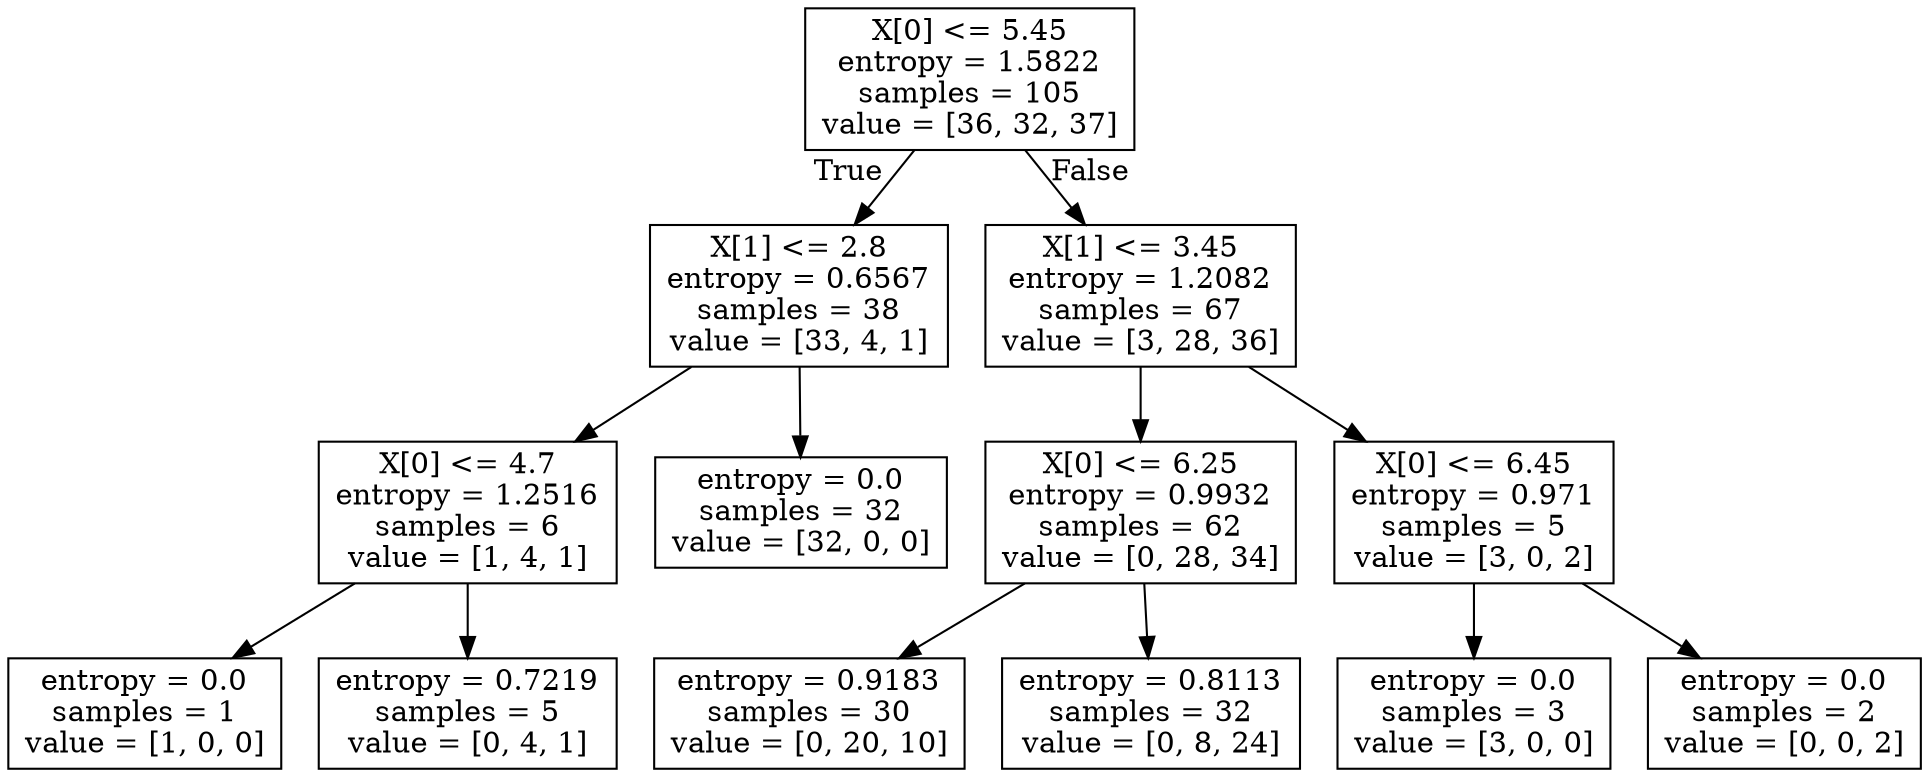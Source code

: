 digraph Tree {
node [shape=box] ;
0 [label="X[0] <= 5.45\nentropy = 1.5822\nsamples = 105\nvalue = [36, 32, 37]"] ;
1 [label="X[1] <= 2.8\nentropy = 0.6567\nsamples = 38\nvalue = [33, 4, 1]"] ;
0 -> 1 [labeldistance=2.5, labelangle=45, headlabel="True"] ;
2 [label="X[0] <= 4.7\nentropy = 1.2516\nsamples = 6\nvalue = [1, 4, 1]"] ;
1 -> 2 ;
3 [label="entropy = 0.0\nsamples = 1\nvalue = [1, 0, 0]"] ;
2 -> 3 ;
4 [label="entropy = 0.7219\nsamples = 5\nvalue = [0, 4, 1]"] ;
2 -> 4 ;
5 [label="entropy = 0.0\nsamples = 32\nvalue = [32, 0, 0]"] ;
1 -> 5 ;
6 [label="X[1] <= 3.45\nentropy = 1.2082\nsamples = 67\nvalue = [3, 28, 36]"] ;
0 -> 6 [labeldistance=2.5, labelangle=-45, headlabel="False"] ;
7 [label="X[0] <= 6.25\nentropy = 0.9932\nsamples = 62\nvalue = [0, 28, 34]"] ;
6 -> 7 ;
8 [label="entropy = 0.9183\nsamples = 30\nvalue = [0, 20, 10]"] ;
7 -> 8 ;
9 [label="entropy = 0.8113\nsamples = 32\nvalue = [0, 8, 24]"] ;
7 -> 9 ;
10 [label="X[0] <= 6.45\nentropy = 0.971\nsamples = 5\nvalue = [3, 0, 2]"] ;
6 -> 10 ;
11 [label="entropy = 0.0\nsamples = 3\nvalue = [3, 0, 0]"] ;
10 -> 11 ;
12 [label="entropy = 0.0\nsamples = 2\nvalue = [0, 0, 2]"] ;
10 -> 12 ;
}